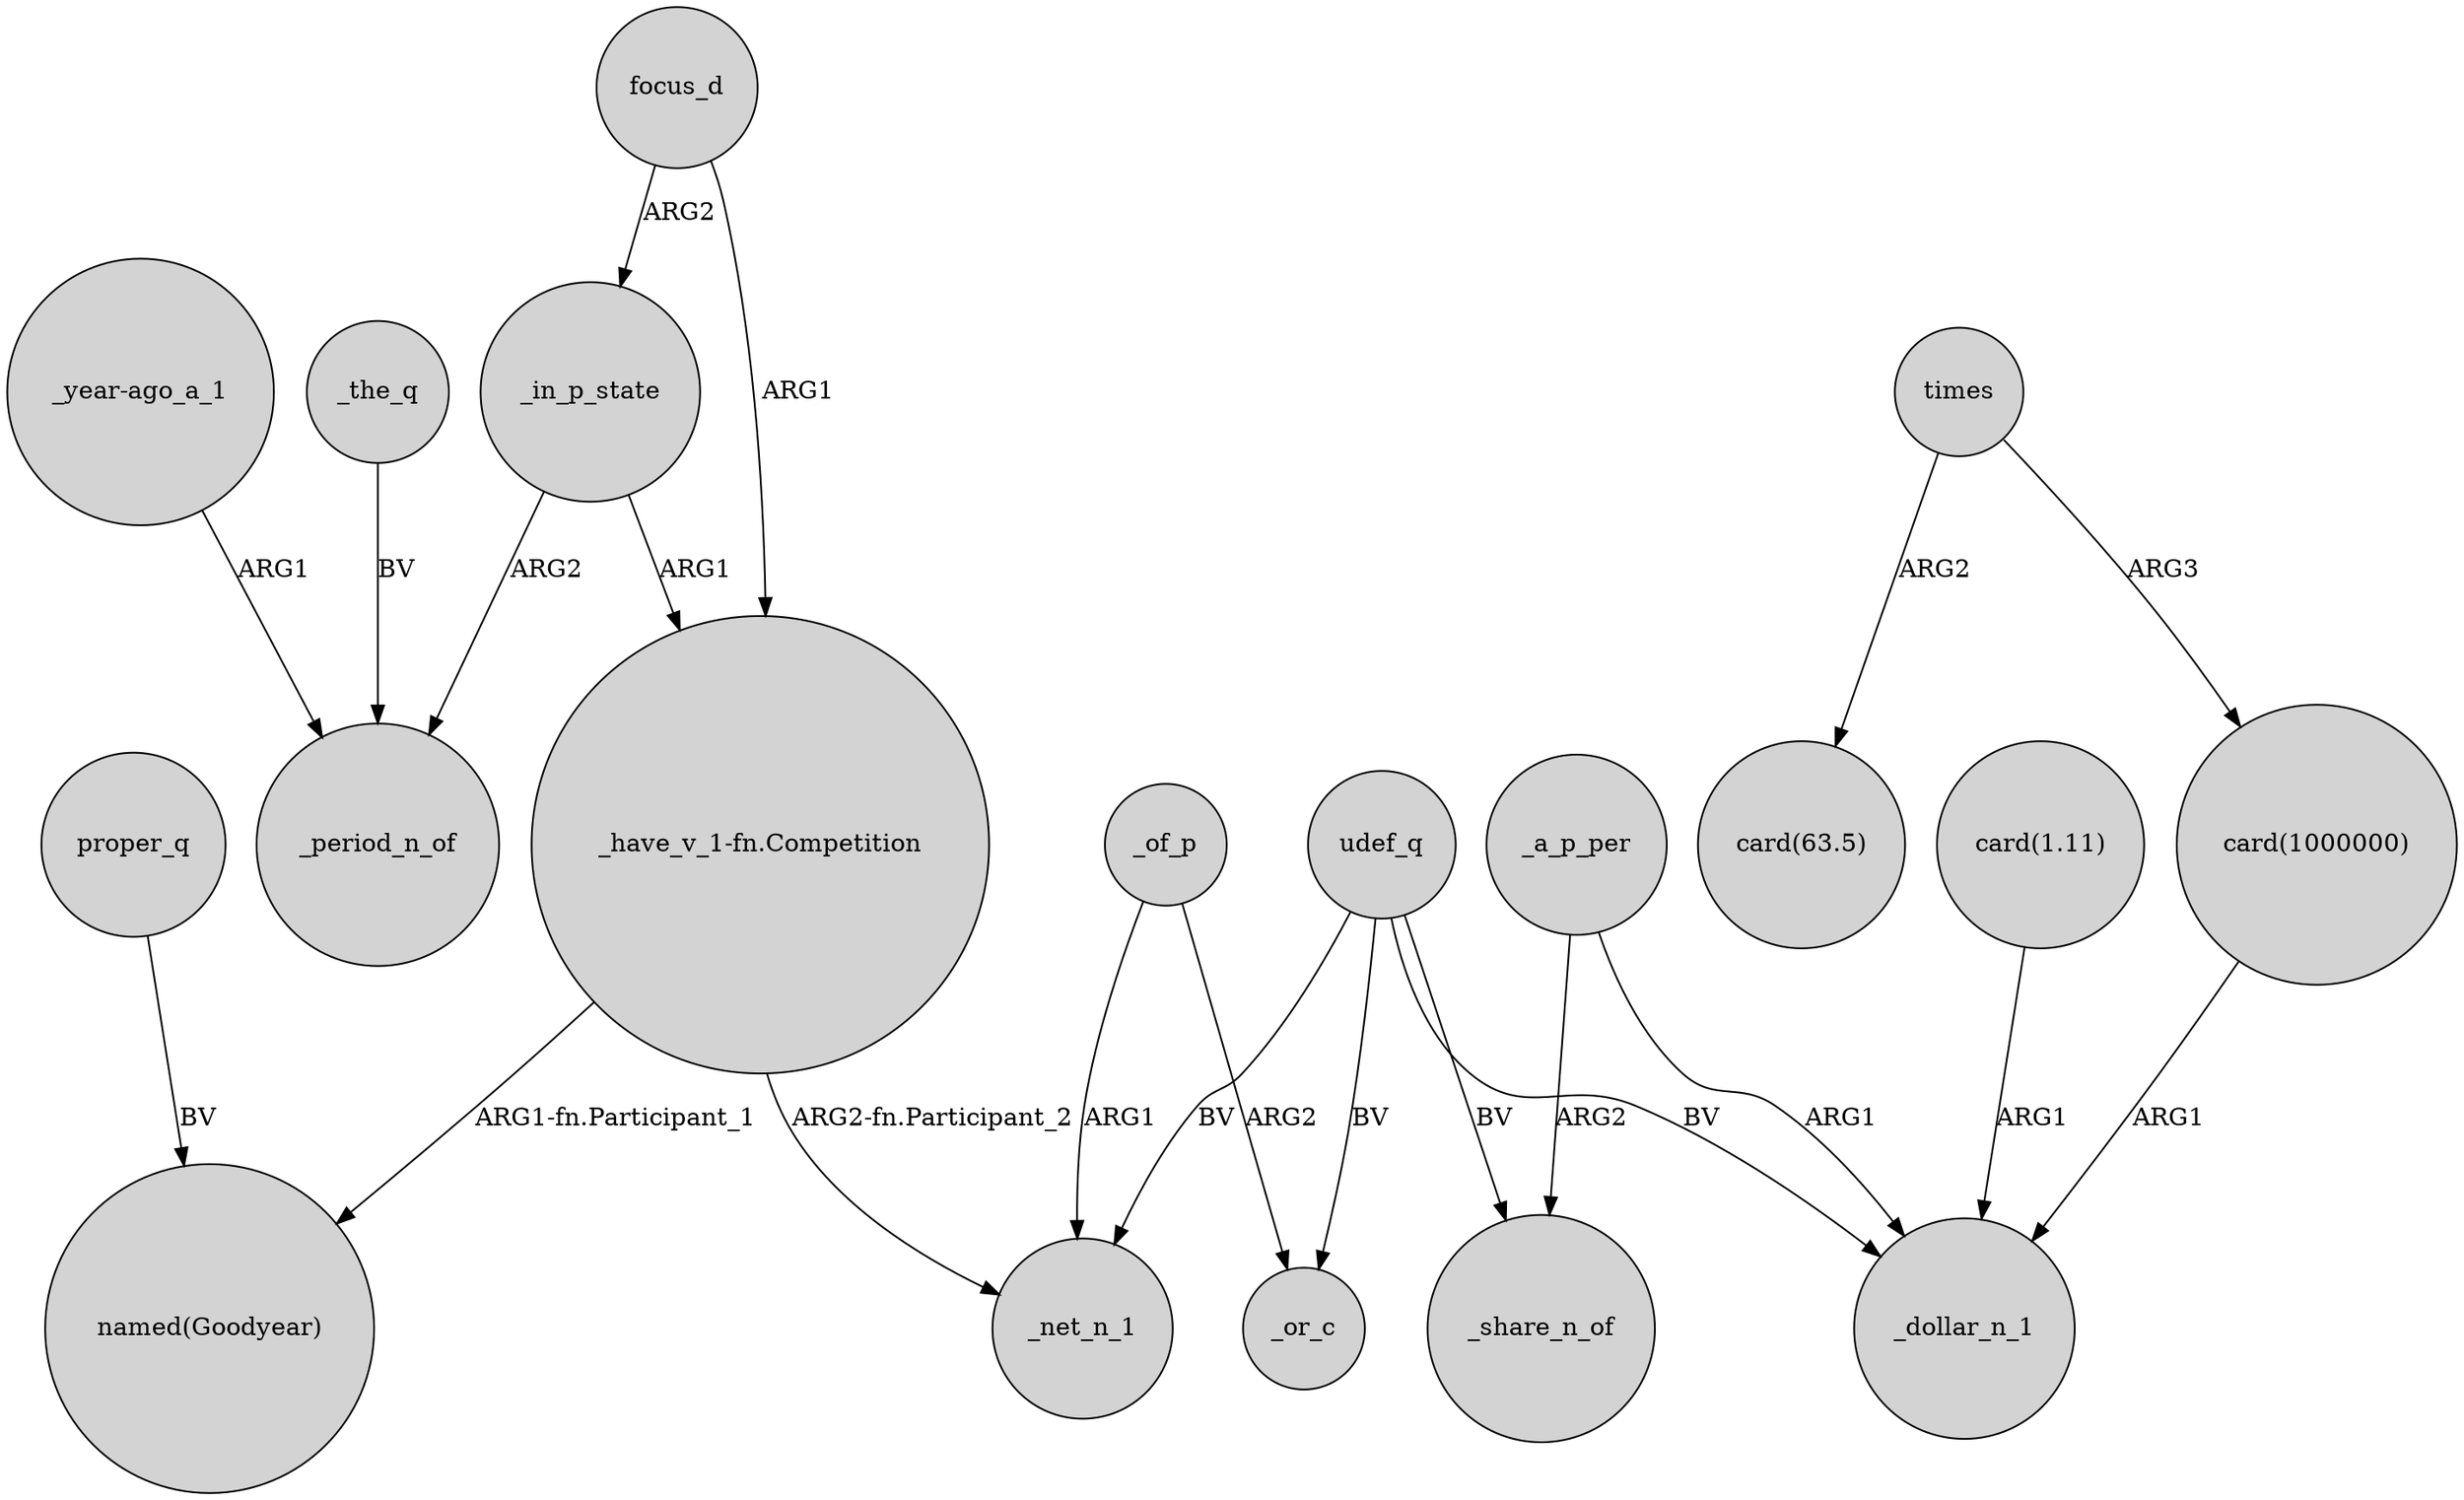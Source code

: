 digraph {
	node [shape=circle style=filled]
	focus_d -> _in_p_state [label=ARG2]
	times -> "card(63.5)" [label=ARG2]
	times -> "card(1000000)" [label=ARG3]
	"_year-ago_a_1" -> _period_n_of [label=ARG1]
	focus_d -> "_have_v_1-fn.Competition" [label=ARG1]
	"_have_v_1-fn.Competition" -> _net_n_1 [label="ARG2-fn.Participant_2"]
	proper_q -> "named(Goodyear)" [label=BV]
	udef_q -> _or_c [label=BV]
	_a_p_per -> _share_n_of [label=ARG2]
	"_have_v_1-fn.Competition" -> "named(Goodyear)" [label="ARG1-fn.Participant_1"]
	udef_q -> _share_n_of [label=BV]
	udef_q -> _net_n_1 [label=BV]
	udef_q -> _dollar_n_1 [label=BV]
	"card(1000000)" -> _dollar_n_1 [label=ARG1]
	_of_p -> _net_n_1 [label=ARG1]
	_a_p_per -> _dollar_n_1 [label=ARG1]
	"card(1.11)" -> _dollar_n_1 [label=ARG1]
	_in_p_state -> _period_n_of [label=ARG2]
	_of_p -> _or_c [label=ARG2]
	_in_p_state -> "_have_v_1-fn.Competition" [label=ARG1]
	_the_q -> _period_n_of [label=BV]
}
